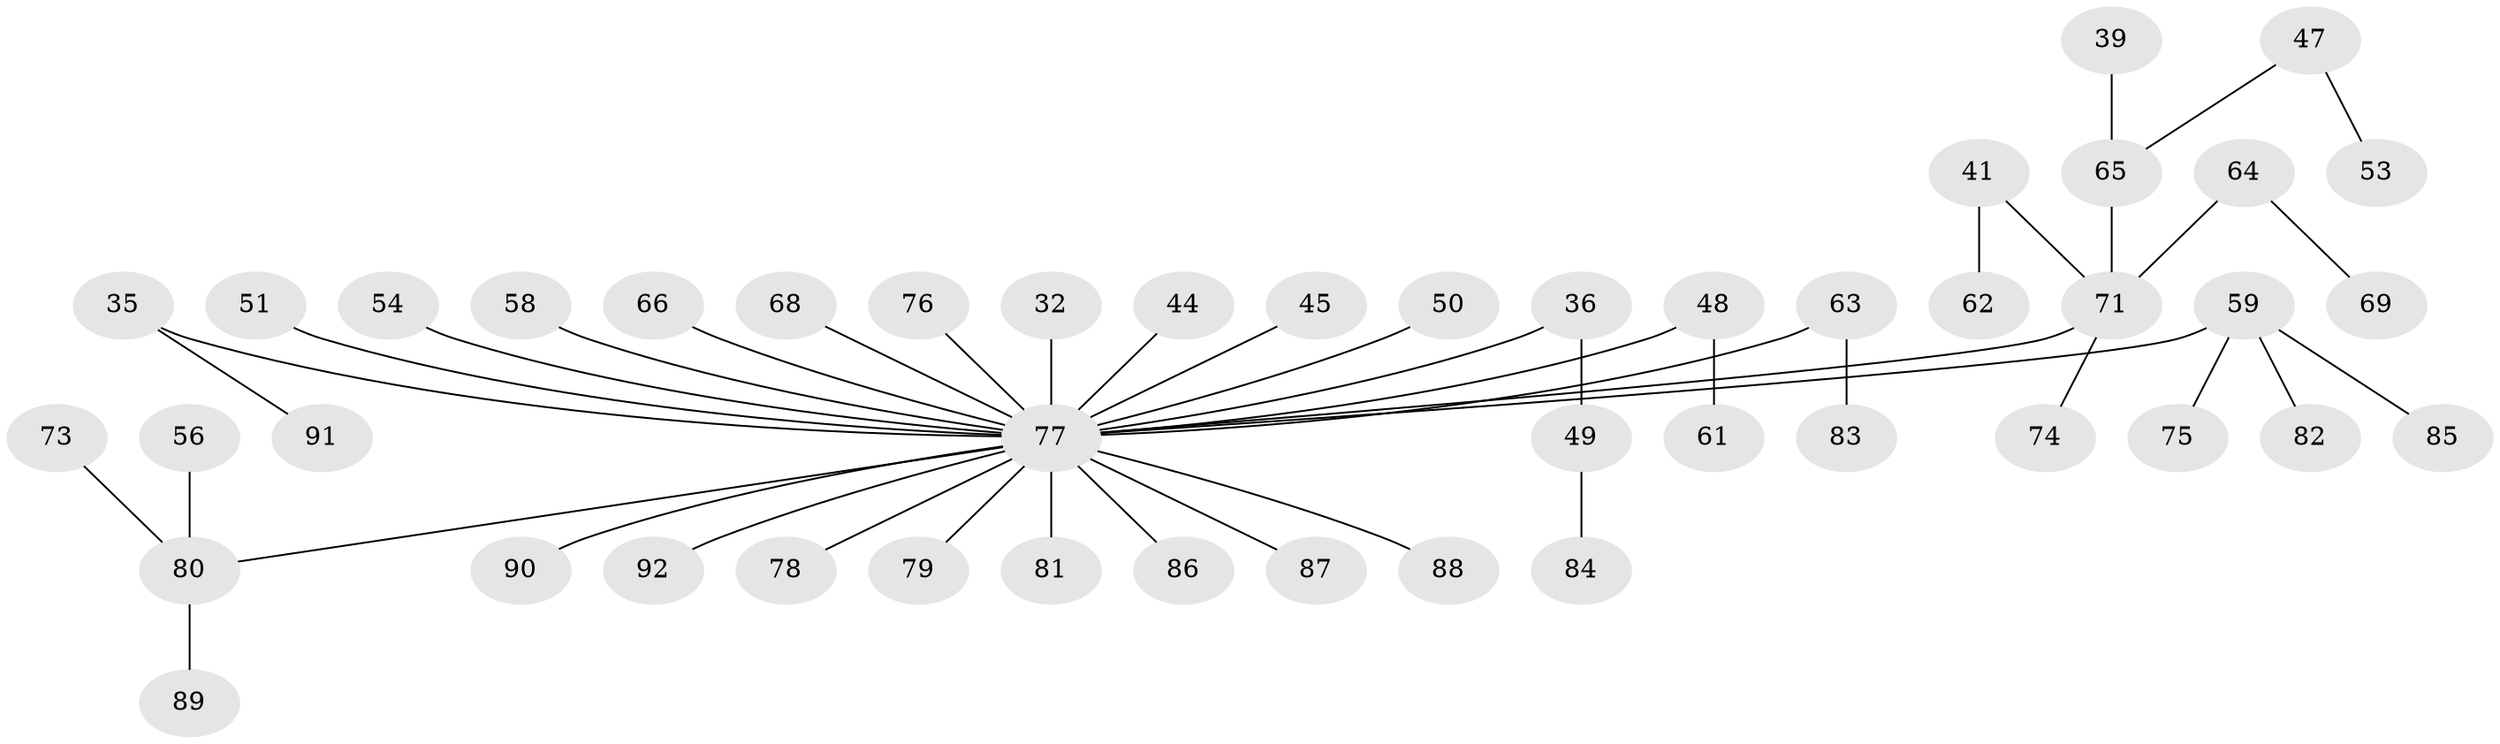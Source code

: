 // original degree distribution, {6: 0.043478260869565216, 3: 0.07608695652173914, 4: 0.07608695652173914, 2: 0.29347826086956524, 5: 0.021739130434782608, 1: 0.4891304347826087}
// Generated by graph-tools (version 1.1) at 2025/53/03/09/25 04:53:06]
// undirected, 46 vertices, 45 edges
graph export_dot {
graph [start="1"]
  node [color=gray90,style=filled];
  32;
  35;
  36;
  39;
  41;
  44;
  45;
  47;
  48;
  49;
  50;
  51;
  53;
  54;
  56;
  58;
  59;
  61;
  62;
  63;
  64 [super="+57"];
  65 [super="+31"];
  66;
  68;
  69;
  71 [super="+20+19+30"];
  73;
  74;
  75;
  76;
  77 [super="+72+22+70+37+28"];
  78;
  79;
  80 [super="+55"];
  81 [super="+24"];
  82;
  83;
  84;
  85;
  86;
  87;
  88;
  89;
  90;
  91;
  92;
  32 -- 77;
  35 -- 91;
  35 -- 77;
  36 -- 49;
  36 -- 77;
  39 -- 65;
  41 -- 62;
  41 -- 71;
  44 -- 77;
  45 -- 77;
  47 -- 53;
  47 -- 65;
  48 -- 61;
  48 -- 77;
  49 -- 84;
  50 -- 77;
  51 -- 77;
  54 -- 77;
  56 -- 80;
  58 -- 77;
  59 -- 75;
  59 -- 82;
  59 -- 85;
  59 -- 77;
  63 -- 83;
  63 -- 77;
  64 -- 69;
  64 -- 71;
  65 -- 71;
  66 -- 77;
  68 -- 77;
  71 -- 74;
  71 -- 77;
  73 -- 80;
  76 -- 77;
  77 -- 79;
  77 -- 86;
  77 -- 80;
  77 -- 78;
  77 -- 81;
  77 -- 87;
  77 -- 88;
  77 -- 90;
  77 -- 92;
  80 -- 89;
}
